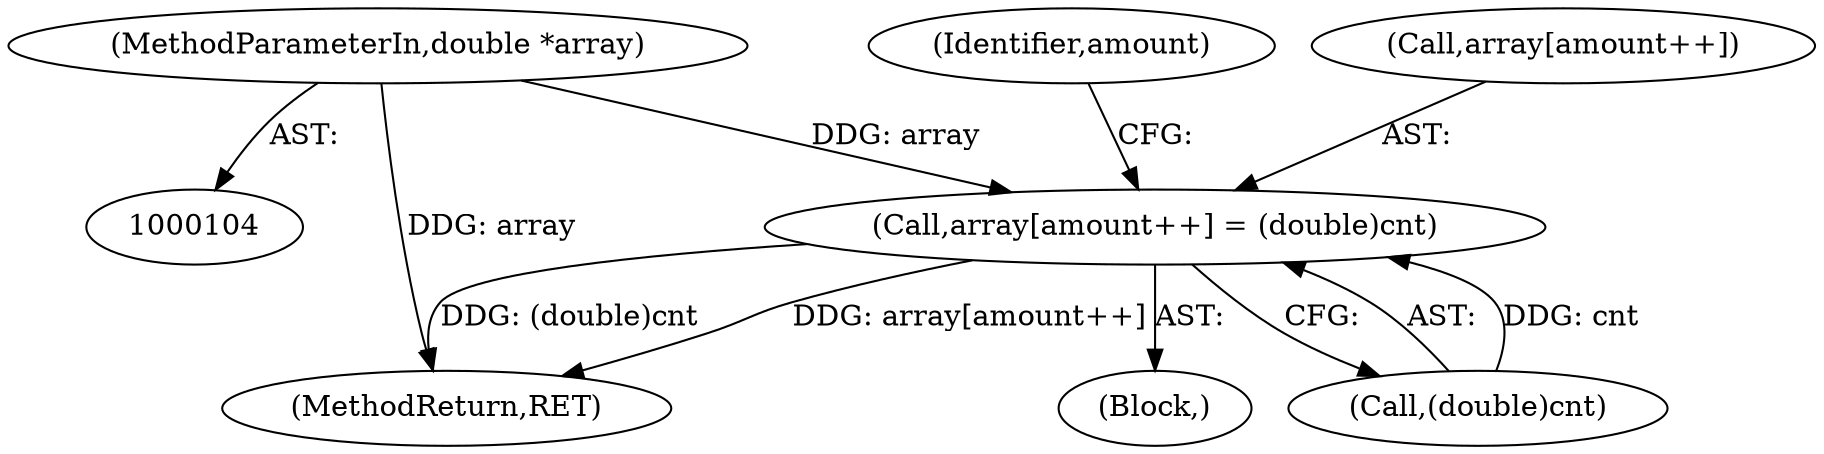 digraph "0_Chrome_96dbafe288dbe2f0cc45fa3c39daf6d0c37acbab_22@pointer" {
"1000109" [label="(MethodParameterIn,double *array)"];
"1000199" [label="(Call,array[amount++] = (double)cnt)"];
"1000209" [label="(Identifier,amount)"];
"1000109" [label="(MethodParameterIn,double *array)"];
"1000216" [label="(MethodReturn,RET)"];
"1000200" [label="(Call,array[amount++])"];
"1000172" [label="(Block,)"];
"1000204" [label="(Call,(double)cnt)"];
"1000199" [label="(Call,array[amount++] = (double)cnt)"];
"1000109" -> "1000104"  [label="AST: "];
"1000109" -> "1000216"  [label="DDG: array"];
"1000109" -> "1000199"  [label="DDG: array"];
"1000199" -> "1000172"  [label="AST: "];
"1000199" -> "1000204"  [label="CFG: "];
"1000200" -> "1000199"  [label="AST: "];
"1000204" -> "1000199"  [label="AST: "];
"1000209" -> "1000199"  [label="CFG: "];
"1000199" -> "1000216"  [label="DDG: array[amount++]"];
"1000199" -> "1000216"  [label="DDG: (double)cnt"];
"1000204" -> "1000199"  [label="DDG: cnt"];
}

